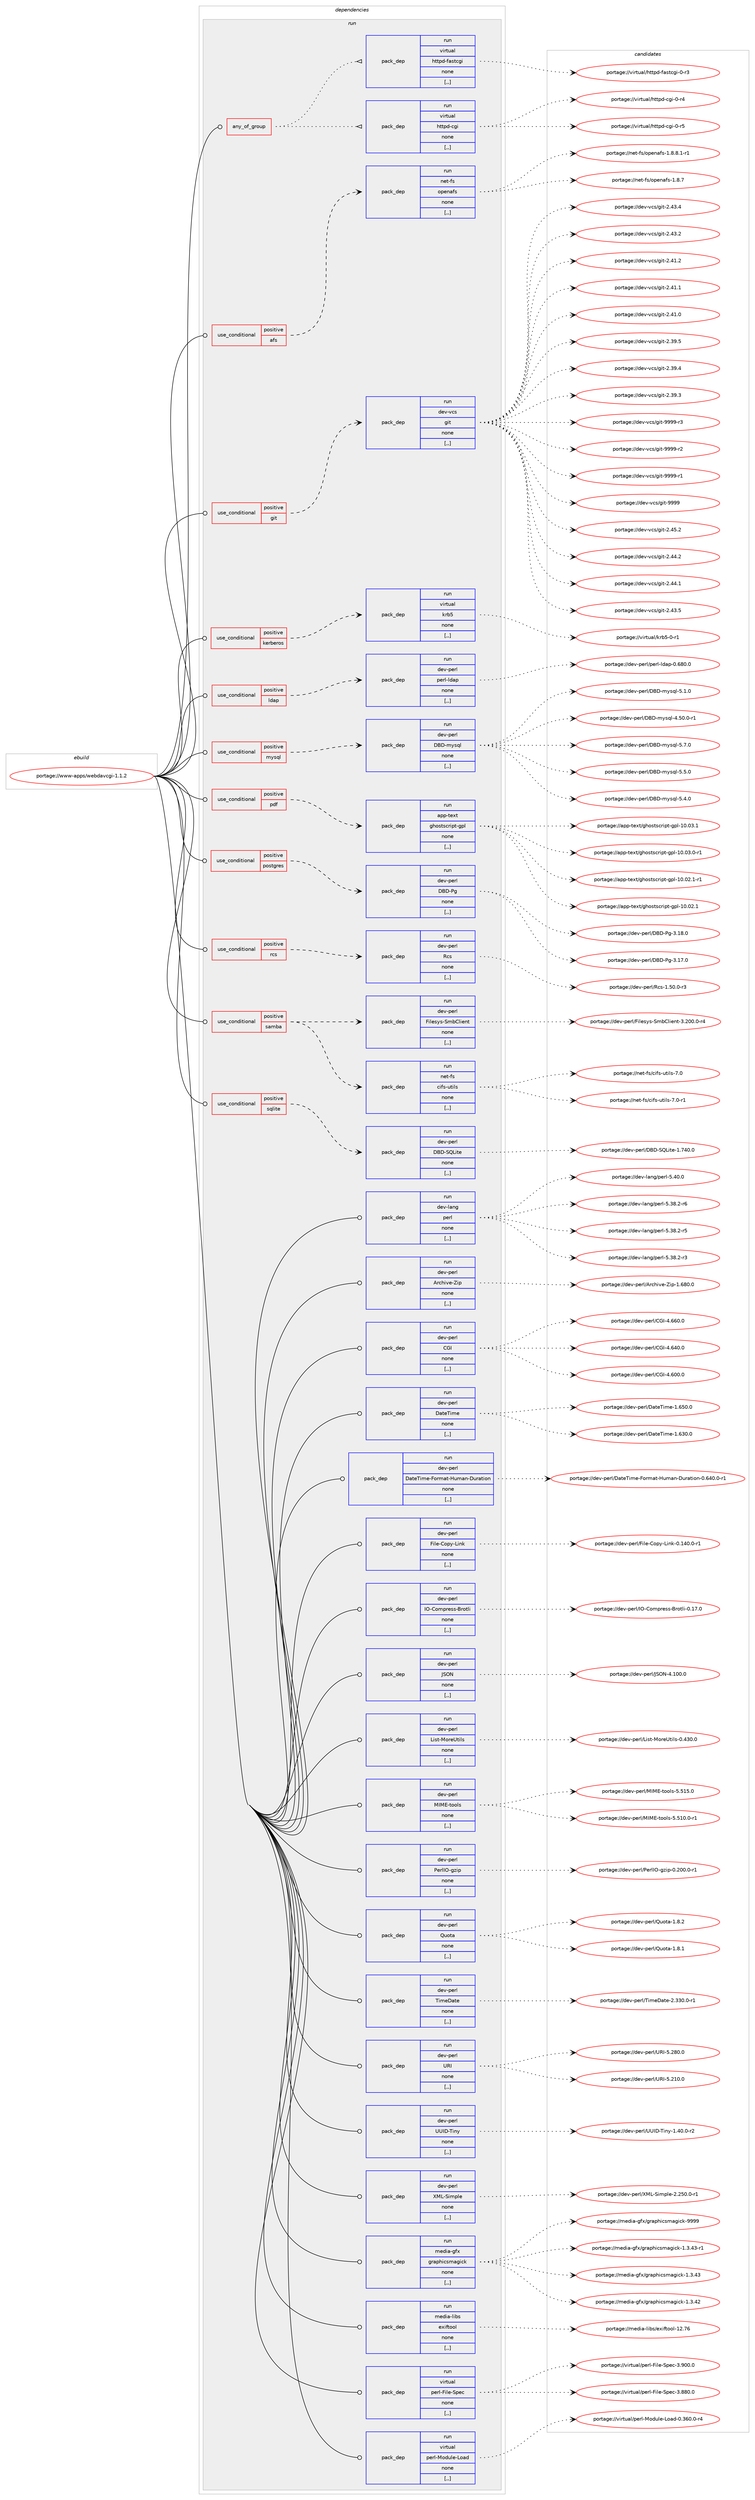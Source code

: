 digraph prolog {

# *************
# Graph options
# *************

newrank=true;
concentrate=true;
compound=true;
graph [rankdir=LR,fontname=Helvetica,fontsize=10,ranksep=1.5];#, ranksep=2.5, nodesep=0.2];
edge  [arrowhead=vee];
node  [fontname=Helvetica,fontsize=10];

# **********
# The ebuild
# **********

subgraph cluster_leftcol {
color=gray;
label=<<i>ebuild</i>>;
id [label="portage://www-apps/webdavcgi-1.1.2", color=red, width=4, href="../www-apps/webdavcgi-1.1.2.svg"];
}

# ****************
# The dependencies
# ****************

subgraph cluster_midcol {
color=gray;
label=<<i>dependencies</i>>;
subgraph cluster_compile {
fillcolor="#eeeeee";
style=filled;
label=<<i>compile</i>>;
}
subgraph cluster_compileandrun {
fillcolor="#eeeeee";
style=filled;
label=<<i>compile and run</i>>;
}
subgraph cluster_run {
fillcolor="#eeeeee";
style=filled;
label=<<i>run</i>>;
subgraph any3097 {
dependency448382 [label=<<TABLE BORDER="0" CELLBORDER="1" CELLSPACING="0" CELLPADDING="4"><TR><TD CELLPADDING="10">any_of_group</TD></TR></TABLE>>, shape=none, color=red];subgraph pack325698 {
dependency448383 [label=<<TABLE BORDER="0" CELLBORDER="1" CELLSPACING="0" CELLPADDING="4" WIDTH="220"><TR><TD ROWSPAN="6" CELLPADDING="30">pack_dep</TD></TR><TR><TD WIDTH="110">run</TD></TR><TR><TD>virtual</TD></TR><TR><TD>httpd-cgi</TD></TR><TR><TD>none</TD></TR><TR><TD>[,,]</TD></TR></TABLE>>, shape=none, color=blue];
}
dependency448382:e -> dependency448383:w [weight=20,style="dotted",arrowhead="oinv"];
subgraph pack325699 {
dependency448384 [label=<<TABLE BORDER="0" CELLBORDER="1" CELLSPACING="0" CELLPADDING="4" WIDTH="220"><TR><TD ROWSPAN="6" CELLPADDING="30">pack_dep</TD></TR><TR><TD WIDTH="110">run</TD></TR><TR><TD>virtual</TD></TR><TR><TD>httpd-fastcgi</TD></TR><TR><TD>none</TD></TR><TR><TD>[,,]</TD></TR></TABLE>>, shape=none, color=blue];
}
dependency448382:e -> dependency448384:w [weight=20,style="dotted",arrowhead="oinv"];
}
id:e -> dependency448382:w [weight=20,style="solid",arrowhead="odot"];
subgraph cond119345 {
dependency448385 [label=<<TABLE BORDER="0" CELLBORDER="1" CELLSPACING="0" CELLPADDING="4"><TR><TD ROWSPAN="3" CELLPADDING="10">use_conditional</TD></TR><TR><TD>positive</TD></TR><TR><TD>afs</TD></TR></TABLE>>, shape=none, color=red];
subgraph pack325700 {
dependency448386 [label=<<TABLE BORDER="0" CELLBORDER="1" CELLSPACING="0" CELLPADDING="4" WIDTH="220"><TR><TD ROWSPAN="6" CELLPADDING="30">pack_dep</TD></TR><TR><TD WIDTH="110">run</TD></TR><TR><TD>net-fs</TD></TR><TR><TD>openafs</TD></TR><TR><TD>none</TD></TR><TR><TD>[,,]</TD></TR></TABLE>>, shape=none, color=blue];
}
dependency448385:e -> dependency448386:w [weight=20,style="dashed",arrowhead="vee"];
}
id:e -> dependency448385:w [weight=20,style="solid",arrowhead="odot"];
subgraph cond119346 {
dependency448387 [label=<<TABLE BORDER="0" CELLBORDER="1" CELLSPACING="0" CELLPADDING="4"><TR><TD ROWSPAN="3" CELLPADDING="10">use_conditional</TD></TR><TR><TD>positive</TD></TR><TR><TD>git</TD></TR></TABLE>>, shape=none, color=red];
subgraph pack325701 {
dependency448388 [label=<<TABLE BORDER="0" CELLBORDER="1" CELLSPACING="0" CELLPADDING="4" WIDTH="220"><TR><TD ROWSPAN="6" CELLPADDING="30">pack_dep</TD></TR><TR><TD WIDTH="110">run</TD></TR><TR><TD>dev-vcs</TD></TR><TR><TD>git</TD></TR><TR><TD>none</TD></TR><TR><TD>[,,]</TD></TR></TABLE>>, shape=none, color=blue];
}
dependency448387:e -> dependency448388:w [weight=20,style="dashed",arrowhead="vee"];
}
id:e -> dependency448387:w [weight=20,style="solid",arrowhead="odot"];
subgraph cond119347 {
dependency448389 [label=<<TABLE BORDER="0" CELLBORDER="1" CELLSPACING="0" CELLPADDING="4"><TR><TD ROWSPAN="3" CELLPADDING="10">use_conditional</TD></TR><TR><TD>positive</TD></TR><TR><TD>kerberos</TD></TR></TABLE>>, shape=none, color=red];
subgraph pack325702 {
dependency448390 [label=<<TABLE BORDER="0" CELLBORDER="1" CELLSPACING="0" CELLPADDING="4" WIDTH="220"><TR><TD ROWSPAN="6" CELLPADDING="30">pack_dep</TD></TR><TR><TD WIDTH="110">run</TD></TR><TR><TD>virtual</TD></TR><TR><TD>krb5</TD></TR><TR><TD>none</TD></TR><TR><TD>[,,]</TD></TR></TABLE>>, shape=none, color=blue];
}
dependency448389:e -> dependency448390:w [weight=20,style="dashed",arrowhead="vee"];
}
id:e -> dependency448389:w [weight=20,style="solid",arrowhead="odot"];
subgraph cond119348 {
dependency448391 [label=<<TABLE BORDER="0" CELLBORDER="1" CELLSPACING="0" CELLPADDING="4"><TR><TD ROWSPAN="3" CELLPADDING="10">use_conditional</TD></TR><TR><TD>positive</TD></TR><TR><TD>ldap</TD></TR></TABLE>>, shape=none, color=red];
subgraph pack325703 {
dependency448392 [label=<<TABLE BORDER="0" CELLBORDER="1" CELLSPACING="0" CELLPADDING="4" WIDTH="220"><TR><TD ROWSPAN="6" CELLPADDING="30">pack_dep</TD></TR><TR><TD WIDTH="110">run</TD></TR><TR><TD>dev-perl</TD></TR><TR><TD>perl-ldap</TD></TR><TR><TD>none</TD></TR><TR><TD>[,,]</TD></TR></TABLE>>, shape=none, color=blue];
}
dependency448391:e -> dependency448392:w [weight=20,style="dashed",arrowhead="vee"];
}
id:e -> dependency448391:w [weight=20,style="solid",arrowhead="odot"];
subgraph cond119349 {
dependency448393 [label=<<TABLE BORDER="0" CELLBORDER="1" CELLSPACING="0" CELLPADDING="4"><TR><TD ROWSPAN="3" CELLPADDING="10">use_conditional</TD></TR><TR><TD>positive</TD></TR><TR><TD>mysql</TD></TR></TABLE>>, shape=none, color=red];
subgraph pack325704 {
dependency448394 [label=<<TABLE BORDER="0" CELLBORDER="1" CELLSPACING="0" CELLPADDING="4" WIDTH="220"><TR><TD ROWSPAN="6" CELLPADDING="30">pack_dep</TD></TR><TR><TD WIDTH="110">run</TD></TR><TR><TD>dev-perl</TD></TR><TR><TD>DBD-mysql</TD></TR><TR><TD>none</TD></TR><TR><TD>[,,]</TD></TR></TABLE>>, shape=none, color=blue];
}
dependency448393:e -> dependency448394:w [weight=20,style="dashed",arrowhead="vee"];
}
id:e -> dependency448393:w [weight=20,style="solid",arrowhead="odot"];
subgraph cond119350 {
dependency448395 [label=<<TABLE BORDER="0" CELLBORDER="1" CELLSPACING="0" CELLPADDING="4"><TR><TD ROWSPAN="3" CELLPADDING="10">use_conditional</TD></TR><TR><TD>positive</TD></TR><TR><TD>pdf</TD></TR></TABLE>>, shape=none, color=red];
subgraph pack325705 {
dependency448396 [label=<<TABLE BORDER="0" CELLBORDER="1" CELLSPACING="0" CELLPADDING="4" WIDTH="220"><TR><TD ROWSPAN="6" CELLPADDING="30">pack_dep</TD></TR><TR><TD WIDTH="110">run</TD></TR><TR><TD>app-text</TD></TR><TR><TD>ghostscript-gpl</TD></TR><TR><TD>none</TD></TR><TR><TD>[,,]</TD></TR></TABLE>>, shape=none, color=blue];
}
dependency448395:e -> dependency448396:w [weight=20,style="dashed",arrowhead="vee"];
}
id:e -> dependency448395:w [weight=20,style="solid",arrowhead="odot"];
subgraph cond119351 {
dependency448397 [label=<<TABLE BORDER="0" CELLBORDER="1" CELLSPACING="0" CELLPADDING="4"><TR><TD ROWSPAN="3" CELLPADDING="10">use_conditional</TD></TR><TR><TD>positive</TD></TR><TR><TD>postgres</TD></TR></TABLE>>, shape=none, color=red];
subgraph pack325706 {
dependency448398 [label=<<TABLE BORDER="0" CELLBORDER="1" CELLSPACING="0" CELLPADDING="4" WIDTH="220"><TR><TD ROWSPAN="6" CELLPADDING="30">pack_dep</TD></TR><TR><TD WIDTH="110">run</TD></TR><TR><TD>dev-perl</TD></TR><TR><TD>DBD-Pg</TD></TR><TR><TD>none</TD></TR><TR><TD>[,,]</TD></TR></TABLE>>, shape=none, color=blue];
}
dependency448397:e -> dependency448398:w [weight=20,style="dashed",arrowhead="vee"];
}
id:e -> dependency448397:w [weight=20,style="solid",arrowhead="odot"];
subgraph cond119352 {
dependency448399 [label=<<TABLE BORDER="0" CELLBORDER="1" CELLSPACING="0" CELLPADDING="4"><TR><TD ROWSPAN="3" CELLPADDING="10">use_conditional</TD></TR><TR><TD>positive</TD></TR><TR><TD>rcs</TD></TR></TABLE>>, shape=none, color=red];
subgraph pack325707 {
dependency448400 [label=<<TABLE BORDER="0" CELLBORDER="1" CELLSPACING="0" CELLPADDING="4" WIDTH="220"><TR><TD ROWSPAN="6" CELLPADDING="30">pack_dep</TD></TR><TR><TD WIDTH="110">run</TD></TR><TR><TD>dev-perl</TD></TR><TR><TD>Rcs</TD></TR><TR><TD>none</TD></TR><TR><TD>[,,]</TD></TR></TABLE>>, shape=none, color=blue];
}
dependency448399:e -> dependency448400:w [weight=20,style="dashed",arrowhead="vee"];
}
id:e -> dependency448399:w [weight=20,style="solid",arrowhead="odot"];
subgraph cond119353 {
dependency448401 [label=<<TABLE BORDER="0" CELLBORDER="1" CELLSPACING="0" CELLPADDING="4"><TR><TD ROWSPAN="3" CELLPADDING="10">use_conditional</TD></TR><TR><TD>positive</TD></TR><TR><TD>samba</TD></TR></TABLE>>, shape=none, color=red];
subgraph pack325708 {
dependency448402 [label=<<TABLE BORDER="0" CELLBORDER="1" CELLSPACING="0" CELLPADDING="4" WIDTH="220"><TR><TD ROWSPAN="6" CELLPADDING="30">pack_dep</TD></TR><TR><TD WIDTH="110">run</TD></TR><TR><TD>net-fs</TD></TR><TR><TD>cifs-utils</TD></TR><TR><TD>none</TD></TR><TR><TD>[,,]</TD></TR></TABLE>>, shape=none, color=blue];
}
dependency448401:e -> dependency448402:w [weight=20,style="dashed",arrowhead="vee"];
subgraph pack325709 {
dependency448403 [label=<<TABLE BORDER="0" CELLBORDER="1" CELLSPACING="0" CELLPADDING="4" WIDTH="220"><TR><TD ROWSPAN="6" CELLPADDING="30">pack_dep</TD></TR><TR><TD WIDTH="110">run</TD></TR><TR><TD>dev-perl</TD></TR><TR><TD>Filesys-SmbClient</TD></TR><TR><TD>none</TD></TR><TR><TD>[,,]</TD></TR></TABLE>>, shape=none, color=blue];
}
dependency448401:e -> dependency448403:w [weight=20,style="dashed",arrowhead="vee"];
}
id:e -> dependency448401:w [weight=20,style="solid",arrowhead="odot"];
subgraph cond119354 {
dependency448404 [label=<<TABLE BORDER="0" CELLBORDER="1" CELLSPACING="0" CELLPADDING="4"><TR><TD ROWSPAN="3" CELLPADDING="10">use_conditional</TD></TR><TR><TD>positive</TD></TR><TR><TD>sqlite</TD></TR></TABLE>>, shape=none, color=red];
subgraph pack325710 {
dependency448405 [label=<<TABLE BORDER="0" CELLBORDER="1" CELLSPACING="0" CELLPADDING="4" WIDTH="220"><TR><TD ROWSPAN="6" CELLPADDING="30">pack_dep</TD></TR><TR><TD WIDTH="110">run</TD></TR><TR><TD>dev-perl</TD></TR><TR><TD>DBD-SQLite</TD></TR><TR><TD>none</TD></TR><TR><TD>[,,]</TD></TR></TABLE>>, shape=none, color=blue];
}
dependency448404:e -> dependency448405:w [weight=20,style="dashed",arrowhead="vee"];
}
id:e -> dependency448404:w [weight=20,style="solid",arrowhead="odot"];
subgraph pack325711 {
dependency448406 [label=<<TABLE BORDER="0" CELLBORDER="1" CELLSPACING="0" CELLPADDING="4" WIDTH="220"><TR><TD ROWSPAN="6" CELLPADDING="30">pack_dep</TD></TR><TR><TD WIDTH="110">run</TD></TR><TR><TD>dev-lang</TD></TR><TR><TD>perl</TD></TR><TR><TD>none</TD></TR><TR><TD>[,,]</TD></TR></TABLE>>, shape=none, color=blue];
}
id:e -> dependency448406:w [weight=20,style="solid",arrowhead="odot"];
subgraph pack325712 {
dependency448407 [label=<<TABLE BORDER="0" CELLBORDER="1" CELLSPACING="0" CELLPADDING="4" WIDTH="220"><TR><TD ROWSPAN="6" CELLPADDING="30">pack_dep</TD></TR><TR><TD WIDTH="110">run</TD></TR><TR><TD>dev-perl</TD></TR><TR><TD>Archive-Zip</TD></TR><TR><TD>none</TD></TR><TR><TD>[,,]</TD></TR></TABLE>>, shape=none, color=blue];
}
id:e -> dependency448407:w [weight=20,style="solid",arrowhead="odot"];
subgraph pack325713 {
dependency448408 [label=<<TABLE BORDER="0" CELLBORDER="1" CELLSPACING="0" CELLPADDING="4" WIDTH="220"><TR><TD ROWSPAN="6" CELLPADDING="30">pack_dep</TD></TR><TR><TD WIDTH="110">run</TD></TR><TR><TD>dev-perl</TD></TR><TR><TD>CGI</TD></TR><TR><TD>none</TD></TR><TR><TD>[,,]</TD></TR></TABLE>>, shape=none, color=blue];
}
id:e -> dependency448408:w [weight=20,style="solid",arrowhead="odot"];
subgraph pack325714 {
dependency448409 [label=<<TABLE BORDER="0" CELLBORDER="1" CELLSPACING="0" CELLPADDING="4" WIDTH="220"><TR><TD ROWSPAN="6" CELLPADDING="30">pack_dep</TD></TR><TR><TD WIDTH="110">run</TD></TR><TR><TD>dev-perl</TD></TR><TR><TD>DateTime</TD></TR><TR><TD>none</TD></TR><TR><TD>[,,]</TD></TR></TABLE>>, shape=none, color=blue];
}
id:e -> dependency448409:w [weight=20,style="solid",arrowhead="odot"];
subgraph pack325715 {
dependency448410 [label=<<TABLE BORDER="0" CELLBORDER="1" CELLSPACING="0" CELLPADDING="4" WIDTH="220"><TR><TD ROWSPAN="6" CELLPADDING="30">pack_dep</TD></TR><TR><TD WIDTH="110">run</TD></TR><TR><TD>dev-perl</TD></TR><TR><TD>DateTime-Format-Human-Duration</TD></TR><TR><TD>none</TD></TR><TR><TD>[,,]</TD></TR></TABLE>>, shape=none, color=blue];
}
id:e -> dependency448410:w [weight=20,style="solid",arrowhead="odot"];
subgraph pack325716 {
dependency448411 [label=<<TABLE BORDER="0" CELLBORDER="1" CELLSPACING="0" CELLPADDING="4" WIDTH="220"><TR><TD ROWSPAN="6" CELLPADDING="30">pack_dep</TD></TR><TR><TD WIDTH="110">run</TD></TR><TR><TD>dev-perl</TD></TR><TR><TD>File-Copy-Link</TD></TR><TR><TD>none</TD></TR><TR><TD>[,,]</TD></TR></TABLE>>, shape=none, color=blue];
}
id:e -> dependency448411:w [weight=20,style="solid",arrowhead="odot"];
subgraph pack325717 {
dependency448412 [label=<<TABLE BORDER="0" CELLBORDER="1" CELLSPACING="0" CELLPADDING="4" WIDTH="220"><TR><TD ROWSPAN="6" CELLPADDING="30">pack_dep</TD></TR><TR><TD WIDTH="110">run</TD></TR><TR><TD>dev-perl</TD></TR><TR><TD>IO-Compress-Brotli</TD></TR><TR><TD>none</TD></TR><TR><TD>[,,]</TD></TR></TABLE>>, shape=none, color=blue];
}
id:e -> dependency448412:w [weight=20,style="solid",arrowhead="odot"];
subgraph pack325718 {
dependency448413 [label=<<TABLE BORDER="0" CELLBORDER="1" CELLSPACING="0" CELLPADDING="4" WIDTH="220"><TR><TD ROWSPAN="6" CELLPADDING="30">pack_dep</TD></TR><TR><TD WIDTH="110">run</TD></TR><TR><TD>dev-perl</TD></TR><TR><TD>JSON</TD></TR><TR><TD>none</TD></TR><TR><TD>[,,]</TD></TR></TABLE>>, shape=none, color=blue];
}
id:e -> dependency448413:w [weight=20,style="solid",arrowhead="odot"];
subgraph pack325719 {
dependency448414 [label=<<TABLE BORDER="0" CELLBORDER="1" CELLSPACING="0" CELLPADDING="4" WIDTH="220"><TR><TD ROWSPAN="6" CELLPADDING="30">pack_dep</TD></TR><TR><TD WIDTH="110">run</TD></TR><TR><TD>dev-perl</TD></TR><TR><TD>List-MoreUtils</TD></TR><TR><TD>none</TD></TR><TR><TD>[,,]</TD></TR></TABLE>>, shape=none, color=blue];
}
id:e -> dependency448414:w [weight=20,style="solid",arrowhead="odot"];
subgraph pack325720 {
dependency448415 [label=<<TABLE BORDER="0" CELLBORDER="1" CELLSPACING="0" CELLPADDING="4" WIDTH="220"><TR><TD ROWSPAN="6" CELLPADDING="30">pack_dep</TD></TR><TR><TD WIDTH="110">run</TD></TR><TR><TD>dev-perl</TD></TR><TR><TD>MIME-tools</TD></TR><TR><TD>none</TD></TR><TR><TD>[,,]</TD></TR></TABLE>>, shape=none, color=blue];
}
id:e -> dependency448415:w [weight=20,style="solid",arrowhead="odot"];
subgraph pack325721 {
dependency448416 [label=<<TABLE BORDER="0" CELLBORDER="1" CELLSPACING="0" CELLPADDING="4" WIDTH="220"><TR><TD ROWSPAN="6" CELLPADDING="30">pack_dep</TD></TR><TR><TD WIDTH="110">run</TD></TR><TR><TD>dev-perl</TD></TR><TR><TD>PerlIO-gzip</TD></TR><TR><TD>none</TD></TR><TR><TD>[,,]</TD></TR></TABLE>>, shape=none, color=blue];
}
id:e -> dependency448416:w [weight=20,style="solid",arrowhead="odot"];
subgraph pack325722 {
dependency448417 [label=<<TABLE BORDER="0" CELLBORDER="1" CELLSPACING="0" CELLPADDING="4" WIDTH="220"><TR><TD ROWSPAN="6" CELLPADDING="30">pack_dep</TD></TR><TR><TD WIDTH="110">run</TD></TR><TR><TD>dev-perl</TD></TR><TR><TD>Quota</TD></TR><TR><TD>none</TD></TR><TR><TD>[,,]</TD></TR></TABLE>>, shape=none, color=blue];
}
id:e -> dependency448417:w [weight=20,style="solid",arrowhead="odot"];
subgraph pack325723 {
dependency448418 [label=<<TABLE BORDER="0" CELLBORDER="1" CELLSPACING="0" CELLPADDING="4" WIDTH="220"><TR><TD ROWSPAN="6" CELLPADDING="30">pack_dep</TD></TR><TR><TD WIDTH="110">run</TD></TR><TR><TD>dev-perl</TD></TR><TR><TD>TimeDate</TD></TR><TR><TD>none</TD></TR><TR><TD>[,,]</TD></TR></TABLE>>, shape=none, color=blue];
}
id:e -> dependency448418:w [weight=20,style="solid",arrowhead="odot"];
subgraph pack325724 {
dependency448419 [label=<<TABLE BORDER="0" CELLBORDER="1" CELLSPACING="0" CELLPADDING="4" WIDTH="220"><TR><TD ROWSPAN="6" CELLPADDING="30">pack_dep</TD></TR><TR><TD WIDTH="110">run</TD></TR><TR><TD>dev-perl</TD></TR><TR><TD>URI</TD></TR><TR><TD>none</TD></TR><TR><TD>[,,]</TD></TR></TABLE>>, shape=none, color=blue];
}
id:e -> dependency448419:w [weight=20,style="solid",arrowhead="odot"];
subgraph pack325725 {
dependency448420 [label=<<TABLE BORDER="0" CELLBORDER="1" CELLSPACING="0" CELLPADDING="4" WIDTH="220"><TR><TD ROWSPAN="6" CELLPADDING="30">pack_dep</TD></TR><TR><TD WIDTH="110">run</TD></TR><TR><TD>dev-perl</TD></TR><TR><TD>UUID-Tiny</TD></TR><TR><TD>none</TD></TR><TR><TD>[,,]</TD></TR></TABLE>>, shape=none, color=blue];
}
id:e -> dependency448420:w [weight=20,style="solid",arrowhead="odot"];
subgraph pack325726 {
dependency448421 [label=<<TABLE BORDER="0" CELLBORDER="1" CELLSPACING="0" CELLPADDING="4" WIDTH="220"><TR><TD ROWSPAN="6" CELLPADDING="30">pack_dep</TD></TR><TR><TD WIDTH="110">run</TD></TR><TR><TD>dev-perl</TD></TR><TR><TD>XML-Simple</TD></TR><TR><TD>none</TD></TR><TR><TD>[,,]</TD></TR></TABLE>>, shape=none, color=blue];
}
id:e -> dependency448421:w [weight=20,style="solid",arrowhead="odot"];
subgraph pack325727 {
dependency448422 [label=<<TABLE BORDER="0" CELLBORDER="1" CELLSPACING="0" CELLPADDING="4" WIDTH="220"><TR><TD ROWSPAN="6" CELLPADDING="30">pack_dep</TD></TR><TR><TD WIDTH="110">run</TD></TR><TR><TD>media-gfx</TD></TR><TR><TD>graphicsmagick</TD></TR><TR><TD>none</TD></TR><TR><TD>[,,]</TD></TR></TABLE>>, shape=none, color=blue];
}
id:e -> dependency448422:w [weight=20,style="solid",arrowhead="odot"];
subgraph pack325728 {
dependency448423 [label=<<TABLE BORDER="0" CELLBORDER="1" CELLSPACING="0" CELLPADDING="4" WIDTH="220"><TR><TD ROWSPAN="6" CELLPADDING="30">pack_dep</TD></TR><TR><TD WIDTH="110">run</TD></TR><TR><TD>media-libs</TD></TR><TR><TD>exiftool</TD></TR><TR><TD>none</TD></TR><TR><TD>[,,]</TD></TR></TABLE>>, shape=none, color=blue];
}
id:e -> dependency448423:w [weight=20,style="solid",arrowhead="odot"];
subgraph pack325729 {
dependency448424 [label=<<TABLE BORDER="0" CELLBORDER="1" CELLSPACING="0" CELLPADDING="4" WIDTH="220"><TR><TD ROWSPAN="6" CELLPADDING="30">pack_dep</TD></TR><TR><TD WIDTH="110">run</TD></TR><TR><TD>virtual</TD></TR><TR><TD>perl-File-Spec</TD></TR><TR><TD>none</TD></TR><TR><TD>[,,]</TD></TR></TABLE>>, shape=none, color=blue];
}
id:e -> dependency448424:w [weight=20,style="solid",arrowhead="odot"];
subgraph pack325730 {
dependency448425 [label=<<TABLE BORDER="0" CELLBORDER="1" CELLSPACING="0" CELLPADDING="4" WIDTH="220"><TR><TD ROWSPAN="6" CELLPADDING="30">pack_dep</TD></TR><TR><TD WIDTH="110">run</TD></TR><TR><TD>virtual</TD></TR><TR><TD>perl-Module-Load</TD></TR><TR><TD>none</TD></TR><TR><TD>[,,]</TD></TR></TABLE>>, shape=none, color=blue];
}
id:e -> dependency448425:w [weight=20,style="solid",arrowhead="odot"];
}
}

# **************
# The candidates
# **************

subgraph cluster_choices {
rank=same;
color=gray;
label=<<i>candidates</i>>;

subgraph choice325698 {
color=black;
nodesep=1;
choice1181051141161179710847104116116112100459910310545484511453 [label="portage://virtual/httpd-cgi-0-r5", color=red, width=4,href="../virtual/httpd-cgi-0-r5.svg"];
choice1181051141161179710847104116116112100459910310545484511452 [label="portage://virtual/httpd-cgi-0-r4", color=red, width=4,href="../virtual/httpd-cgi-0-r4.svg"];
dependency448383:e -> choice1181051141161179710847104116116112100459910310545484511453:w [style=dotted,weight="100"];
dependency448383:e -> choice1181051141161179710847104116116112100459910310545484511452:w [style=dotted,weight="100"];
}
subgraph choice325699 {
color=black;
nodesep=1;
choice118105114116117971084710411611611210045102971151169910310545484511451 [label="portage://virtual/httpd-fastcgi-0-r3", color=red, width=4,href="../virtual/httpd-fastcgi-0-r3.svg"];
dependency448384:e -> choice118105114116117971084710411611611210045102971151169910310545484511451:w [style=dotted,weight="100"];
}
subgraph choice325700 {
color=black;
nodesep=1;
choice11010111645102115471111121011109710211545494656465646494511449 [label="portage://net-fs/openafs-1.8.8.1-r1", color=red, width=4,href="../net-fs/openafs-1.8.8.1-r1.svg"];
choice110101116451021154711111210111097102115454946564655 [label="portage://net-fs/openafs-1.8.7", color=red, width=4,href="../net-fs/openafs-1.8.7.svg"];
dependency448386:e -> choice11010111645102115471111121011109710211545494656465646494511449:w [style=dotted,weight="100"];
dependency448386:e -> choice110101116451021154711111210111097102115454946564655:w [style=dotted,weight="100"];
}
subgraph choice325701 {
color=black;
nodesep=1;
choice10010111845118991154710310511645575757574511451 [label="portage://dev-vcs/git-9999-r3", color=red, width=4,href="../dev-vcs/git-9999-r3.svg"];
choice10010111845118991154710310511645575757574511450 [label="portage://dev-vcs/git-9999-r2", color=red, width=4,href="../dev-vcs/git-9999-r2.svg"];
choice10010111845118991154710310511645575757574511449 [label="portage://dev-vcs/git-9999-r1", color=red, width=4,href="../dev-vcs/git-9999-r1.svg"];
choice1001011184511899115471031051164557575757 [label="portage://dev-vcs/git-9999", color=red, width=4,href="../dev-vcs/git-9999.svg"];
choice10010111845118991154710310511645504652534650 [label="portage://dev-vcs/git-2.45.2", color=red, width=4,href="../dev-vcs/git-2.45.2.svg"];
choice10010111845118991154710310511645504652524650 [label="portage://dev-vcs/git-2.44.2", color=red, width=4,href="../dev-vcs/git-2.44.2.svg"];
choice10010111845118991154710310511645504652524649 [label="portage://dev-vcs/git-2.44.1", color=red, width=4,href="../dev-vcs/git-2.44.1.svg"];
choice10010111845118991154710310511645504652514653 [label="portage://dev-vcs/git-2.43.5", color=red, width=4,href="../dev-vcs/git-2.43.5.svg"];
choice10010111845118991154710310511645504652514652 [label="portage://dev-vcs/git-2.43.4", color=red, width=4,href="../dev-vcs/git-2.43.4.svg"];
choice10010111845118991154710310511645504652514650 [label="portage://dev-vcs/git-2.43.2", color=red, width=4,href="../dev-vcs/git-2.43.2.svg"];
choice10010111845118991154710310511645504652494650 [label="portage://dev-vcs/git-2.41.2", color=red, width=4,href="../dev-vcs/git-2.41.2.svg"];
choice10010111845118991154710310511645504652494649 [label="portage://dev-vcs/git-2.41.1", color=red, width=4,href="../dev-vcs/git-2.41.1.svg"];
choice10010111845118991154710310511645504652494648 [label="portage://dev-vcs/git-2.41.0", color=red, width=4,href="../dev-vcs/git-2.41.0.svg"];
choice10010111845118991154710310511645504651574653 [label="portage://dev-vcs/git-2.39.5", color=red, width=4,href="../dev-vcs/git-2.39.5.svg"];
choice10010111845118991154710310511645504651574652 [label="portage://dev-vcs/git-2.39.4", color=red, width=4,href="../dev-vcs/git-2.39.4.svg"];
choice10010111845118991154710310511645504651574651 [label="portage://dev-vcs/git-2.39.3", color=red, width=4,href="../dev-vcs/git-2.39.3.svg"];
dependency448388:e -> choice10010111845118991154710310511645575757574511451:w [style=dotted,weight="100"];
dependency448388:e -> choice10010111845118991154710310511645575757574511450:w [style=dotted,weight="100"];
dependency448388:e -> choice10010111845118991154710310511645575757574511449:w [style=dotted,weight="100"];
dependency448388:e -> choice1001011184511899115471031051164557575757:w [style=dotted,weight="100"];
dependency448388:e -> choice10010111845118991154710310511645504652534650:w [style=dotted,weight="100"];
dependency448388:e -> choice10010111845118991154710310511645504652524650:w [style=dotted,weight="100"];
dependency448388:e -> choice10010111845118991154710310511645504652524649:w [style=dotted,weight="100"];
dependency448388:e -> choice10010111845118991154710310511645504652514653:w [style=dotted,weight="100"];
dependency448388:e -> choice10010111845118991154710310511645504652514652:w [style=dotted,weight="100"];
dependency448388:e -> choice10010111845118991154710310511645504652514650:w [style=dotted,weight="100"];
dependency448388:e -> choice10010111845118991154710310511645504652494650:w [style=dotted,weight="100"];
dependency448388:e -> choice10010111845118991154710310511645504652494649:w [style=dotted,weight="100"];
dependency448388:e -> choice10010111845118991154710310511645504652494648:w [style=dotted,weight="100"];
dependency448388:e -> choice10010111845118991154710310511645504651574653:w [style=dotted,weight="100"];
dependency448388:e -> choice10010111845118991154710310511645504651574652:w [style=dotted,weight="100"];
dependency448388:e -> choice10010111845118991154710310511645504651574651:w [style=dotted,weight="100"];
}
subgraph choice325702 {
color=black;
nodesep=1;
choice1181051141161179710847107114985345484511449 [label="portage://virtual/krb5-0-r1", color=red, width=4,href="../virtual/krb5-0-r1.svg"];
dependency448390:e -> choice1181051141161179710847107114985345484511449:w [style=dotted,weight="100"];
}
subgraph choice325703 {
color=black;
nodesep=1;
choice100101118451121011141084711210111410845108100971124548465456484648 [label="portage://dev-perl/perl-ldap-0.680.0", color=red, width=4,href="../dev-perl/perl-ldap-0.680.0.svg"];
dependency448392:e -> choice100101118451121011141084711210111410845108100971124548465456484648:w [style=dotted,weight="100"];
}
subgraph choice325704 {
color=black;
nodesep=1;
choice100101118451121011141084768666845109121115113108455346554648 [label="portage://dev-perl/DBD-mysql-5.7.0", color=red, width=4,href="../dev-perl/DBD-mysql-5.7.0.svg"];
choice100101118451121011141084768666845109121115113108455346534648 [label="portage://dev-perl/DBD-mysql-5.5.0", color=red, width=4,href="../dev-perl/DBD-mysql-5.5.0.svg"];
choice100101118451121011141084768666845109121115113108455346524648 [label="portage://dev-perl/DBD-mysql-5.4.0", color=red, width=4,href="../dev-perl/DBD-mysql-5.4.0.svg"];
choice100101118451121011141084768666845109121115113108455346494648 [label="portage://dev-perl/DBD-mysql-5.1.0", color=red, width=4,href="../dev-perl/DBD-mysql-5.1.0.svg"];
choice100101118451121011141084768666845109121115113108455246534846484511449 [label="portage://dev-perl/DBD-mysql-4.50.0-r1", color=red, width=4,href="../dev-perl/DBD-mysql-4.50.0-r1.svg"];
dependency448394:e -> choice100101118451121011141084768666845109121115113108455346554648:w [style=dotted,weight="100"];
dependency448394:e -> choice100101118451121011141084768666845109121115113108455346534648:w [style=dotted,weight="100"];
dependency448394:e -> choice100101118451121011141084768666845109121115113108455346524648:w [style=dotted,weight="100"];
dependency448394:e -> choice100101118451121011141084768666845109121115113108455346494648:w [style=dotted,weight="100"];
dependency448394:e -> choice100101118451121011141084768666845109121115113108455246534846484511449:w [style=dotted,weight="100"];
}
subgraph choice325705 {
color=black;
nodesep=1;
choice97112112451161011201164710310411111511611599114105112116451031121084549484648514649 [label="portage://app-text/ghostscript-gpl-10.03.1", color=red, width=4,href="../app-text/ghostscript-gpl-10.03.1.svg"];
choice971121124511610112011647103104111115116115991141051121164510311210845494846485146484511449 [label="portage://app-text/ghostscript-gpl-10.03.0-r1", color=red, width=4,href="../app-text/ghostscript-gpl-10.03.0-r1.svg"];
choice971121124511610112011647103104111115116115991141051121164510311210845494846485046494511449 [label="portage://app-text/ghostscript-gpl-10.02.1-r1", color=red, width=4,href="../app-text/ghostscript-gpl-10.02.1-r1.svg"];
choice97112112451161011201164710310411111511611599114105112116451031121084549484648504649 [label="portage://app-text/ghostscript-gpl-10.02.1", color=red, width=4,href="../app-text/ghostscript-gpl-10.02.1.svg"];
dependency448396:e -> choice97112112451161011201164710310411111511611599114105112116451031121084549484648514649:w [style=dotted,weight="100"];
dependency448396:e -> choice971121124511610112011647103104111115116115991141051121164510311210845494846485146484511449:w [style=dotted,weight="100"];
dependency448396:e -> choice971121124511610112011647103104111115116115991141051121164510311210845494846485046494511449:w [style=dotted,weight="100"];
dependency448396:e -> choice97112112451161011201164710310411111511611599114105112116451031121084549484648504649:w [style=dotted,weight="100"];
}
subgraph choice325706 {
color=black;
nodesep=1;
choice1001011184511210111410847686668458010345514649564648 [label="portage://dev-perl/DBD-Pg-3.18.0", color=red, width=4,href="../dev-perl/DBD-Pg-3.18.0.svg"];
choice1001011184511210111410847686668458010345514649554648 [label="portage://dev-perl/DBD-Pg-3.17.0", color=red, width=4,href="../dev-perl/DBD-Pg-3.17.0.svg"];
dependency448398:e -> choice1001011184511210111410847686668458010345514649564648:w [style=dotted,weight="100"];
dependency448398:e -> choice1001011184511210111410847686668458010345514649554648:w [style=dotted,weight="100"];
}
subgraph choice325707 {
color=black;
nodesep=1;
choice10010111845112101114108478299115454946534846484511451 [label="portage://dev-perl/Rcs-1.50.0-r3", color=red, width=4,href="../dev-perl/Rcs-1.50.0-r3.svg"];
dependency448400:e -> choice10010111845112101114108478299115454946534846484511451:w [style=dotted,weight="100"];
}
subgraph choice325708 {
color=black;
nodesep=1;
choice11010111645102115479910510211545117116105108115455546484511449 [label="portage://net-fs/cifs-utils-7.0-r1", color=red, width=4,href="../net-fs/cifs-utils-7.0-r1.svg"];
choice1101011164510211547991051021154511711610510811545554648 [label="portage://net-fs/cifs-utils-7.0", color=red, width=4,href="../net-fs/cifs-utils-7.0.svg"];
dependency448402:e -> choice11010111645102115479910510211545117116105108115455546484511449:w [style=dotted,weight="100"];
dependency448402:e -> choice1101011164510211547991051021154511711610510811545554648:w [style=dotted,weight="100"];
}
subgraph choice325709 {
color=black;
nodesep=1;
choice1001011184511210111410847701051081011151211154583109986710810510111011645514650484846484511452 [label="portage://dev-perl/Filesys-SmbClient-3.200.0-r4", color=red, width=4,href="../dev-perl/Filesys-SmbClient-3.200.0-r4.svg"];
dependency448403:e -> choice1001011184511210111410847701051081011151211154583109986710810510111011645514650484846484511452:w [style=dotted,weight="100"];
}
subgraph choice325710 {
color=black;
nodesep=1;
choice1001011184511210111410847686668458381761051161014549465552484648 [label="portage://dev-perl/DBD-SQLite-1.740.0", color=red, width=4,href="../dev-perl/DBD-SQLite-1.740.0.svg"];
dependency448405:e -> choice1001011184511210111410847686668458381761051161014549465552484648:w [style=dotted,weight="100"];
}
subgraph choice325711 {
color=black;
nodesep=1;
choice10010111845108971101034711210111410845534652484648 [label="portage://dev-lang/perl-5.40.0", color=red, width=4,href="../dev-lang/perl-5.40.0.svg"];
choice100101118451089711010347112101114108455346515646504511454 [label="portage://dev-lang/perl-5.38.2-r6", color=red, width=4,href="../dev-lang/perl-5.38.2-r6.svg"];
choice100101118451089711010347112101114108455346515646504511453 [label="portage://dev-lang/perl-5.38.2-r5", color=red, width=4,href="../dev-lang/perl-5.38.2-r5.svg"];
choice100101118451089711010347112101114108455346515646504511451 [label="portage://dev-lang/perl-5.38.2-r3", color=red, width=4,href="../dev-lang/perl-5.38.2-r3.svg"];
dependency448406:e -> choice10010111845108971101034711210111410845534652484648:w [style=dotted,weight="100"];
dependency448406:e -> choice100101118451089711010347112101114108455346515646504511454:w [style=dotted,weight="100"];
dependency448406:e -> choice100101118451089711010347112101114108455346515646504511453:w [style=dotted,weight="100"];
dependency448406:e -> choice100101118451089711010347112101114108455346515646504511451:w [style=dotted,weight="100"];
}
subgraph choice325712 {
color=black;
nodesep=1;
choice1001011184511210111410847651149910410511810145901051124549465456484648 [label="portage://dev-perl/Archive-Zip-1.680.0", color=red, width=4,href="../dev-perl/Archive-Zip-1.680.0.svg"];
dependency448407:e -> choice1001011184511210111410847651149910410511810145901051124549465456484648:w [style=dotted,weight="100"];
}
subgraph choice325713 {
color=black;
nodesep=1;
choice10010111845112101114108476771734552465454484648 [label="portage://dev-perl/CGI-4.660.0", color=red, width=4,href="../dev-perl/CGI-4.660.0.svg"];
choice10010111845112101114108476771734552465452484648 [label="portage://dev-perl/CGI-4.640.0", color=red, width=4,href="../dev-perl/CGI-4.640.0.svg"];
choice10010111845112101114108476771734552465448484648 [label="portage://dev-perl/CGI-4.600.0", color=red, width=4,href="../dev-perl/CGI-4.600.0.svg"];
dependency448408:e -> choice10010111845112101114108476771734552465454484648:w [style=dotted,weight="100"];
dependency448408:e -> choice10010111845112101114108476771734552465452484648:w [style=dotted,weight="100"];
dependency448408:e -> choice10010111845112101114108476771734552465448484648:w [style=dotted,weight="100"];
}
subgraph choice325714 {
color=black;
nodesep=1;
choice10010111845112101114108476897116101841051091014549465453484648 [label="portage://dev-perl/DateTime-1.650.0", color=red, width=4,href="../dev-perl/DateTime-1.650.0.svg"];
choice10010111845112101114108476897116101841051091014549465451484648 [label="portage://dev-perl/DateTime-1.630.0", color=red, width=4,href="../dev-perl/DateTime-1.630.0.svg"];
dependency448409:e -> choice10010111845112101114108476897116101841051091014549465453484648:w [style=dotted,weight="100"];
dependency448409:e -> choice10010111845112101114108476897116101841051091014549465451484648:w [style=dotted,weight="100"];
}
subgraph choice325715 {
color=black;
nodesep=1;
choice100101118451121011141084768971161018410510910145701111141099711645721171099711045681171149711610511111045484654524846484511449 [label="portage://dev-perl/DateTime-Format-Human-Duration-0.640.0-r1", color=red, width=4,href="../dev-perl/DateTime-Format-Human-Duration-0.640.0-r1.svg"];
dependency448410:e -> choice100101118451121011141084768971161018410510910145701111141099711645721171099711045681171149711610511111045484654524846484511449:w [style=dotted,weight="100"];
}
subgraph choice325716 {
color=black;
nodesep=1;
choice1001011184511210111410847701051081014567111112121457610511010745484649524846484511449 [label="portage://dev-perl/File-Copy-Link-0.140.0-r1", color=red, width=4,href="../dev-perl/File-Copy-Link-0.140.0-r1.svg"];
dependency448411:e -> choice1001011184511210111410847701051081014567111112121457610511010745484649524846484511449:w [style=dotted,weight="100"];
}
subgraph choice325717 {
color=black;
nodesep=1;
choice100101118451121011141084773794567111109112114101115115456611411111610810545484649554648 [label="portage://dev-perl/IO-Compress-Brotli-0.17.0", color=red, width=4,href="../dev-perl/IO-Compress-Brotli-0.17.0.svg"];
dependency448412:e -> choice100101118451121011141084773794567111109112114101115115456611411111610810545484649554648:w [style=dotted,weight="100"];
}
subgraph choice325718 {
color=black;
nodesep=1;
choice1001011184511210111410847748379784552464948484648 [label="portage://dev-perl/JSON-4.100.0", color=red, width=4,href="../dev-perl/JSON-4.100.0.svg"];
dependency448413:e -> choice1001011184511210111410847748379784552464948484648:w [style=dotted,weight="100"];
}
subgraph choice325719 {
color=black;
nodesep=1;
choice1001011184511210111410847761051151164577111114101851161051081154548465251484648 [label="portage://dev-perl/List-MoreUtils-0.430.0", color=red, width=4,href="../dev-perl/List-MoreUtils-0.430.0.svg"];
dependency448414:e -> choice1001011184511210111410847761051151164577111114101851161051081154548465251484648:w [style=dotted,weight="100"];
}
subgraph choice325720 {
color=black;
nodesep=1;
choice100101118451121011141084777737769451161111111081154553465349534648 [label="portage://dev-perl/MIME-tools-5.515.0", color=red, width=4,href="../dev-perl/MIME-tools-5.515.0.svg"];
choice1001011184511210111410847777377694511611111110811545534653494846484511449 [label="portage://dev-perl/MIME-tools-5.510.0-r1", color=red, width=4,href="../dev-perl/MIME-tools-5.510.0-r1.svg"];
dependency448415:e -> choice100101118451121011141084777737769451161111111081154553465349534648:w [style=dotted,weight="100"];
dependency448415:e -> choice1001011184511210111410847777377694511611111110811545534653494846484511449:w [style=dotted,weight="100"];
}
subgraph choice325721 {
color=black;
nodesep=1;
choice10010111845112101114108478010111410873794510312210511245484650484846484511449 [label="portage://dev-perl/PerlIO-gzip-0.200.0-r1", color=red, width=4,href="../dev-perl/PerlIO-gzip-0.200.0-r1.svg"];
dependency448416:e -> choice10010111845112101114108478010111410873794510312210511245484650484846484511449:w [style=dotted,weight="100"];
}
subgraph choice325722 {
color=black;
nodesep=1;
choice10010111845112101114108478111711111697454946564650 [label="portage://dev-perl/Quota-1.8.2", color=red, width=4,href="../dev-perl/Quota-1.8.2.svg"];
choice10010111845112101114108478111711111697454946564649 [label="portage://dev-perl/Quota-1.8.1", color=red, width=4,href="../dev-perl/Quota-1.8.1.svg"];
dependency448417:e -> choice10010111845112101114108478111711111697454946564650:w [style=dotted,weight="100"];
dependency448417:e -> choice10010111845112101114108478111711111697454946564649:w [style=dotted,weight="100"];
}
subgraph choice325723 {
color=black;
nodesep=1;
choice100101118451121011141084784105109101689711610145504651514846484511449 [label="portage://dev-perl/TimeDate-2.330.0-r1", color=red, width=4,href="../dev-perl/TimeDate-2.330.0-r1.svg"];
dependency448418:e -> choice100101118451121011141084784105109101689711610145504651514846484511449:w [style=dotted,weight="100"];
}
subgraph choice325724 {
color=black;
nodesep=1;
choice10010111845112101114108478582734553465056484648 [label="portage://dev-perl/URI-5.280.0", color=red, width=4,href="../dev-perl/URI-5.280.0.svg"];
choice10010111845112101114108478582734553465049484648 [label="portage://dev-perl/URI-5.210.0", color=red, width=4,href="../dev-perl/URI-5.210.0.svg"];
dependency448419:e -> choice10010111845112101114108478582734553465056484648:w [style=dotted,weight="100"];
dependency448419:e -> choice10010111845112101114108478582734553465049484648:w [style=dotted,weight="100"];
}
subgraph choice325725 {
color=black;
nodesep=1;
choice1001011184511210111410847858573684584105110121454946524846484511450 [label="portage://dev-perl/UUID-Tiny-1.40.0-r2", color=red, width=4,href="../dev-perl/UUID-Tiny-1.40.0-r2.svg"];
dependency448420:e -> choice1001011184511210111410847858573684584105110121454946524846484511450:w [style=dotted,weight="100"];
}
subgraph choice325726 {
color=black;
nodesep=1;
choice1001011184511210111410847887776458310510911210810145504650534846484511449 [label="portage://dev-perl/XML-Simple-2.250.0-r1", color=red, width=4,href="../dev-perl/XML-Simple-2.250.0-r1.svg"];
dependency448421:e -> choice1001011184511210111410847887776458310510911210810145504650534846484511449:w [style=dotted,weight="100"];
}
subgraph choice325727 {
color=black;
nodesep=1;
choice109101100105974510310212047103114971121041059911510997103105991074557575757 [label="portage://media-gfx/graphicsmagick-9999", color=red, width=4,href="../media-gfx/graphicsmagick-9999.svg"];
choice10910110010597451031021204710311497112104105991151099710310599107454946514652514511449 [label="portage://media-gfx/graphicsmagick-1.3.43-r1", color=red, width=4,href="../media-gfx/graphicsmagick-1.3.43-r1.svg"];
choice1091011001059745103102120471031149711210410599115109971031059910745494651465251 [label="portage://media-gfx/graphicsmagick-1.3.43", color=red, width=4,href="../media-gfx/graphicsmagick-1.3.43.svg"];
choice1091011001059745103102120471031149711210410599115109971031059910745494651465250 [label="portage://media-gfx/graphicsmagick-1.3.42", color=red, width=4,href="../media-gfx/graphicsmagick-1.3.42.svg"];
dependency448422:e -> choice109101100105974510310212047103114971121041059911510997103105991074557575757:w [style=dotted,weight="100"];
dependency448422:e -> choice10910110010597451031021204710311497112104105991151099710310599107454946514652514511449:w [style=dotted,weight="100"];
dependency448422:e -> choice1091011001059745103102120471031149711210410599115109971031059910745494651465251:w [style=dotted,weight="100"];
dependency448422:e -> choice1091011001059745103102120471031149711210410599115109971031059910745494651465250:w [style=dotted,weight="100"];
}
subgraph choice325728 {
color=black;
nodesep=1;
choice10910110010597451081059811547101120105102116111111108454950465554 [label="portage://media-libs/exiftool-12.76", color=red, width=4,href="../media-libs/exiftool-12.76.svg"];
dependency448423:e -> choice10910110010597451081059811547101120105102116111111108454950465554:w [style=dotted,weight="100"];
}
subgraph choice325729 {
color=black;
nodesep=1;
choice118105114116117971084711210111410845701051081014583112101994551465748484648 [label="portage://virtual/perl-File-Spec-3.900.0", color=red, width=4,href="../virtual/perl-File-Spec-3.900.0.svg"];
choice118105114116117971084711210111410845701051081014583112101994551465656484648 [label="portage://virtual/perl-File-Spec-3.880.0", color=red, width=4,href="../virtual/perl-File-Spec-3.880.0.svg"];
dependency448424:e -> choice118105114116117971084711210111410845701051081014583112101994551465748484648:w [style=dotted,weight="100"];
dependency448424:e -> choice118105114116117971084711210111410845701051081014583112101994551465656484648:w [style=dotted,weight="100"];
}
subgraph choice325730 {
color=black;
nodesep=1;
choice1181051141161179710847112101114108457711110011710810145761119710045484651544846484511452 [label="portage://virtual/perl-Module-Load-0.360.0-r4", color=red, width=4,href="../virtual/perl-Module-Load-0.360.0-r4.svg"];
dependency448425:e -> choice1181051141161179710847112101114108457711110011710810145761119710045484651544846484511452:w [style=dotted,weight="100"];
}
}

}
